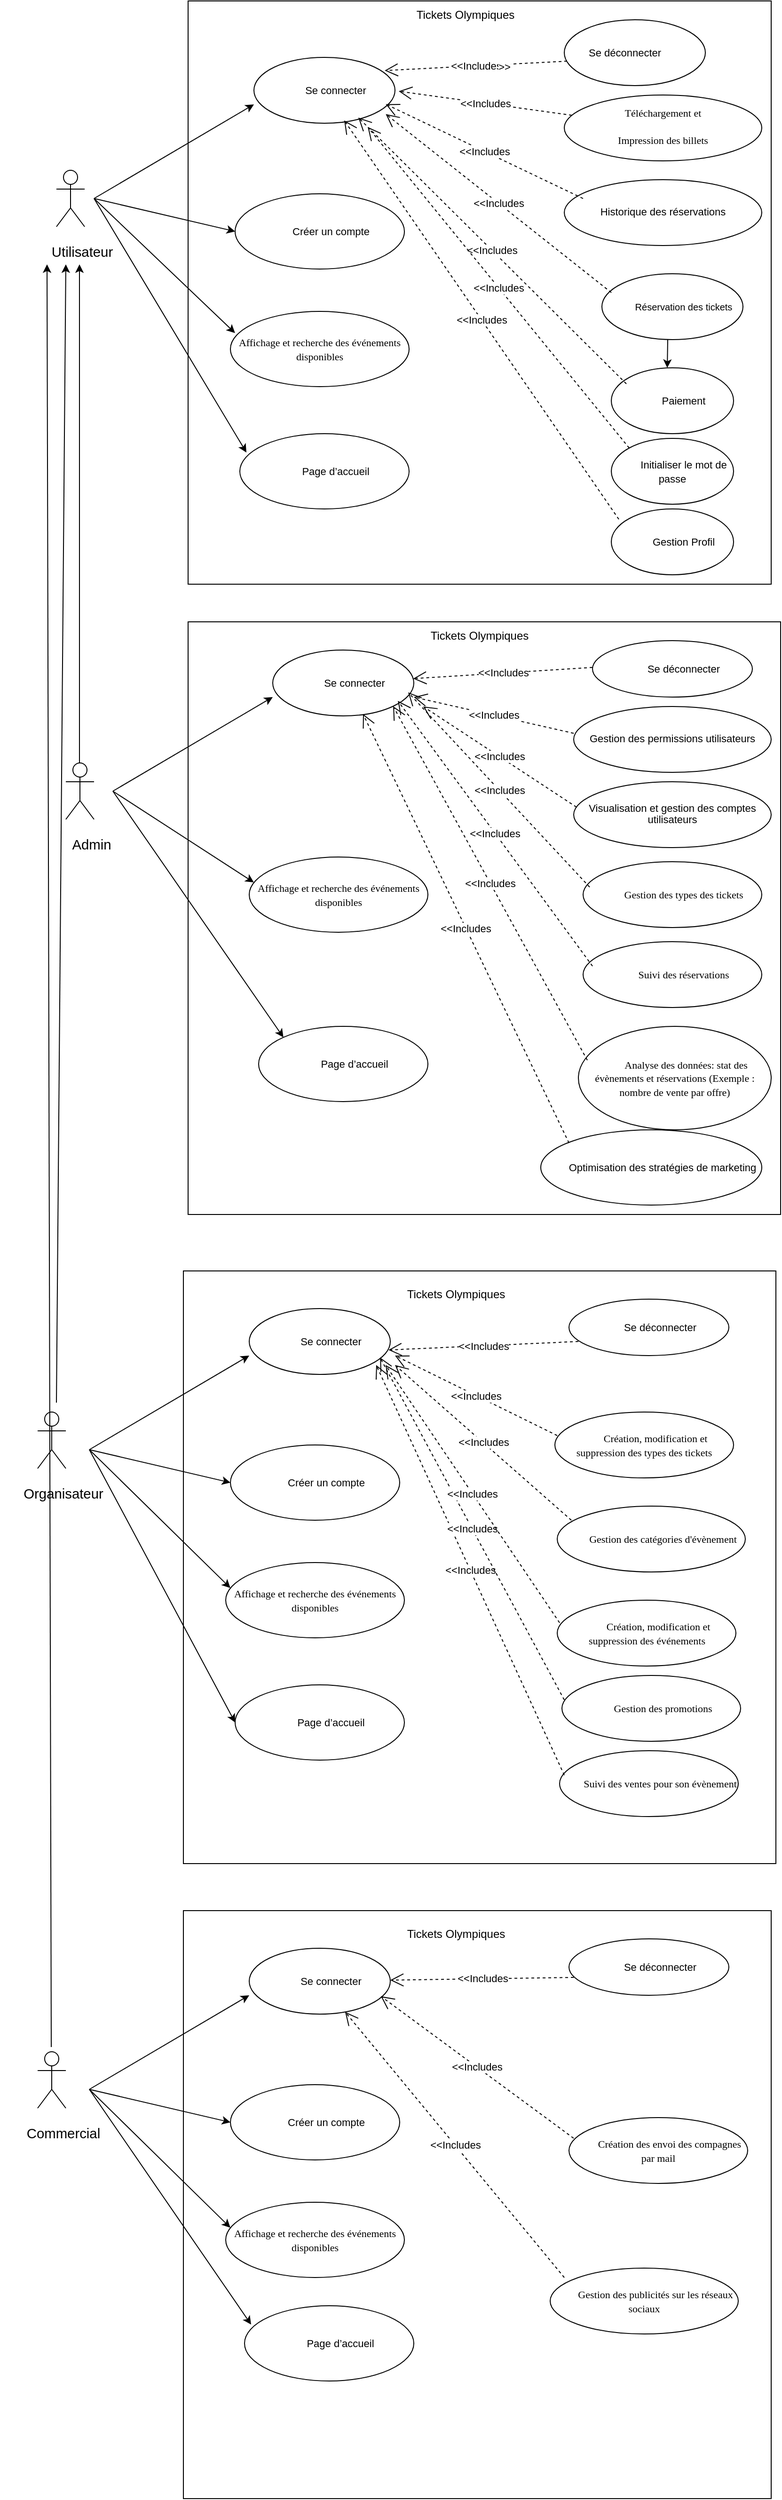 <mxfile version="24.7.17">
  <diagram name="Page-1" id="2YBvvXClWsGukQMizWep">
    <mxGraphModel dx="1426" dy="781" grid="1" gridSize="10" guides="1" tooltips="1" connect="1" arrows="1" fold="1" page="1" pageScale="1" pageWidth="850" pageHeight="1100" math="0" shadow="0">
      <root>
        <mxCell id="0" />
        <mxCell id="1" parent="0" />
        <mxCell id="68Vzs3jeyPeb8RPkbG5e-51" value="" style="whiteSpace=wrap;html=1;aspect=fixed;" parent="1" vertex="1">
          <mxGeometry x="215" y="2120" width="625" height="625" as="geometry" />
        </mxCell>
        <mxCell id="68Vzs3jeyPeb8RPkbG5e-36" value="" style="whiteSpace=wrap;html=1;aspect=fixed;" parent="1" vertex="1">
          <mxGeometry x="215" y="1440" width="630" height="630" as="geometry" />
        </mxCell>
        <mxCell id="lrXMMNrvf5HKtLK1S61r-70" value="" style="whiteSpace=wrap;html=1;aspect=fixed;" parent="1" vertex="1">
          <mxGeometry x="220" y="750" width="630" height="630" as="geometry" />
        </mxCell>
        <mxCell id="q4rwjHRaE9q65FAMRLbH-2" value="" style="ellipse;whiteSpace=wrap;html=1;align=center;aspect=fixed;fillColor=none;strokeColor=none;resizable=0;perimeter=centerPerimeter;rotatable=0;allowArrows=0;points=[];outlineConnect=1;" parent="1" vertex="1">
          <mxGeometry x="450" y="500" width="10" height="10" as="geometry" />
        </mxCell>
        <mxCell id="lrXMMNrvf5HKtLK1S61r-2" value="" style="whiteSpace=wrap;html=1;aspect=fixed;" parent="1" vertex="1">
          <mxGeometry x="220" y="90" width="620" height="620" as="geometry" />
        </mxCell>
        <mxCell id="lrXMMNrvf5HKtLK1S61r-3" value="Tickets Olympiques" style="text;html=1;align=center;verticalAlign=middle;whiteSpace=wrap;rounded=0;glass=0;" parent="1" vertex="1">
          <mxGeometry x="370" y="90" width="290" height="30" as="geometry" />
        </mxCell>
        <mxCell id="lrXMMNrvf5HKtLK1S61r-6" value="&lt;p style=&quot;text-indent:18.0pt&quot; class=&quot;MsoNormal&quot;&gt;&lt;span style=&quot;&quot;&gt;&lt;font style=&quot;font-size: 11px;&quot;&gt;Se connecter&lt;/font&gt;&lt;/span&gt;&lt;/p&gt;" style="ellipse;whiteSpace=wrap;html=1;" parent="1" vertex="1">
          <mxGeometry x="290" y="150" width="150" height="70" as="geometry" />
        </mxCell>
        <mxCell id="lrXMMNrvf5HKtLK1S61r-7" value="&lt;p style=&quot;text-indent:18.0pt&quot; class=&quot;MsoNormal&quot;&gt;&lt;span style=&quot;&quot;&gt;&lt;font style=&quot;font-size: 11px;&quot;&gt;Créer un compte&lt;/font&gt;&lt;/span&gt;&lt;/p&gt;" style="ellipse;whiteSpace=wrap;html=1;" parent="1" vertex="1">
          <mxGeometry x="270" y="295" width="180" height="80" as="geometry" />
        </mxCell>
        <mxCell id="lrXMMNrvf5HKtLK1S61r-10" value="&lt;p style=&quot;text-indent:18.0pt&quot; class=&quot;MsoNormal&quot;&gt;&lt;span style=&quot;font-size:11.0pt;&lt;br/&gt;font-family:&amp;quot;Calibri&amp;quot;,&amp;quot;sans-serif&amp;quot;&quot;&gt;Utilisateur&lt;/span&gt;&lt;/p&gt;" style="shape=umlActor;verticalLabelPosition=bottom;verticalAlign=top;html=1;outlineConnect=0;" parent="1" vertex="1">
          <mxGeometry x="80" y="270" width="30" height="60" as="geometry" />
        </mxCell>
        <mxCell id="lrXMMNrvf5HKtLK1S61r-12" value="&lt;p style=&quot;text-indent:18.0pt&quot; class=&quot;MsoNormal&quot;&gt;&lt;span style=&quot;&quot;&gt;&lt;font style=&quot;font-size: 11px;&quot;&gt;Se déconnecter&lt;/font&gt;&lt;/span&gt;&lt;/p&gt;" style="ellipse;whiteSpace=wrap;html=1;align=left;" parent="1" vertex="1">
          <mxGeometry x="620" y="110" width="150" height="70" as="geometry" />
        </mxCell>
        <mxCell id="lrXMMNrvf5HKtLK1S61r-16" value="" style="endArrow=classic;html=1;rounded=0;" parent="1" edge="1">
          <mxGeometry width="50" height="50" relative="1" as="geometry">
            <mxPoint x="120" y="300" as="sourcePoint" />
            <mxPoint x="290" y="200" as="targetPoint" />
          </mxGeometry>
        </mxCell>
        <mxCell id="lrXMMNrvf5HKtLK1S61r-17" value="" style="endArrow=classic;html=1;rounded=0;entryX=0;entryY=0.5;entryDx=0;entryDy=0;" parent="1" target="lrXMMNrvf5HKtLK1S61r-7" edge="1">
          <mxGeometry width="50" height="50" relative="1" as="geometry">
            <mxPoint x="120" y="300" as="sourcePoint" />
            <mxPoint x="370" y="440" as="targetPoint" />
          </mxGeometry>
        </mxCell>
        <mxCell id="lrXMMNrvf5HKtLK1S61r-20" value="&lt;p style=&quot;text-indent:18.0pt&quot; class=&quot;MsoNormal&quot;&gt;&lt;span style=&quot;&quot;&gt;&lt;font style=&quot;font-size: 10px;&quot;&gt;Réservation des tickets&lt;/font&gt;&lt;/span&gt;&lt;/p&gt;" style="ellipse;whiteSpace=wrap;html=1;align=center;" parent="1" vertex="1">
          <mxGeometry x="660" y="380" width="150" height="70" as="geometry" />
        </mxCell>
        <mxCell id="lrXMMNrvf5HKtLK1S61r-24" value="&lt;p style=&quot;text-indent:18.0pt&quot; class=&quot;MsoNormal&quot;&gt;&lt;span style=&quot;&quot;&gt;&lt;font style=&quot;font-size: 11px;&quot;&gt;Page d’accueil&lt;/font&gt;&lt;/span&gt;&lt;/p&gt;" style="ellipse;whiteSpace=wrap;html=1;" parent="1" vertex="1">
          <mxGeometry x="275" y="550" width="180" height="80" as="geometry" />
        </mxCell>
        <mxCell id="lrXMMNrvf5HKtLK1S61r-25" value="" style="endArrow=classic;html=1;rounded=0;entryX=0.026;entryY=0.288;entryDx=0;entryDy=0;entryPerimeter=0;" parent="1" target="lrXMMNrvf5HKtLK1S61r-34" edge="1">
          <mxGeometry width="50" height="50" relative="1" as="geometry">
            <mxPoint x="120" y="300" as="sourcePoint" />
            <mxPoint x="260" y="510" as="targetPoint" />
          </mxGeometry>
        </mxCell>
        <mxCell id="lrXMMNrvf5HKtLK1S61r-27" value="" style="endArrow=classic;html=1;rounded=0;entryX=0.039;entryY=0.25;entryDx=0;entryDy=0;entryPerimeter=0;" parent="1" target="lrXMMNrvf5HKtLK1S61r-24" edge="1">
          <mxGeometry width="50" height="50" relative="1" as="geometry">
            <mxPoint x="120" y="300" as="sourcePoint" />
            <mxPoint x="330" y="520" as="targetPoint" />
          </mxGeometry>
        </mxCell>
        <mxCell id="lrXMMNrvf5HKtLK1S61r-30" value="&lt;p style=&quot;text-indent:18.0pt&quot; class=&quot;MsoNormal&quot;&gt;&lt;span style=&quot;&quot;&gt;&lt;font style=&quot;font-size: 11px;&quot;&gt;Paiement&lt;/font&gt;&lt;/span&gt;&lt;/p&gt;" style="ellipse;whiteSpace=wrap;html=1;align=center;" parent="1" vertex="1">
          <mxGeometry x="670" y="480" width="130" height="70" as="geometry" />
        </mxCell>
        <mxCell id="lrXMMNrvf5HKtLK1S61r-34" value="&lt;span style=&quot;font-family: Calibri, &amp;quot;sans-serif&amp;quot;; text-align: left; text-indent: -24px;&quot;&gt;&lt;font style=&quot;font-size: 11px;&quot;&gt;Affichage et recherche des événements disponibles&lt;/font&gt;&lt;/span&gt;" style="ellipse;whiteSpace=wrap;html=1;" parent="1" vertex="1">
          <mxGeometry x="265" y="420" width="190" height="80" as="geometry" />
        </mxCell>
        <mxCell id="lrXMMNrvf5HKtLK1S61r-37" value="" style="endArrow=classic;html=1;rounded=0;" parent="1" edge="1">
          <mxGeometry width="50" height="50" relative="1" as="geometry">
            <mxPoint x="730" y="450" as="sourcePoint" />
            <mxPoint x="729.5" y="480" as="targetPoint" />
          </mxGeometry>
        </mxCell>
        <mxCell id="lrXMMNrvf5HKtLK1S61r-40" value="&lt;p style=&quot;margin-bottom: 10pt; line-height: 115%; font-size: 11px;&quot; class=&quot;MsoListParagraph&quot;&gt;&lt;span style=&quot;line-height: 115%; font-family: Calibri, &amp;quot;sans-serif&amp;quot;;&quot;&gt;&lt;font style=&quot;font-size: 11px;&quot;&gt;Téléchargement et&lt;/font&gt;&lt;/span&gt;&lt;/p&gt;&lt;p style=&quot;margin-bottom: 10pt; line-height: 115%; font-size: 11px;&quot; class=&quot;MsoListParagraph&quot;&gt;&lt;span style=&quot;line-height: 115%; font-family: Calibri, &amp;quot;sans-serif&amp;quot;;&quot;&gt;&lt;font style=&quot;font-size: 11px;&quot;&gt; Impression des billets&lt;/font&gt;&lt;/span&gt;&lt;span style=&quot;font-size: 11pt; line-height: 115%; font-family: Calibri, &amp;quot;sans-serif&amp;quot;;&quot;&gt; &lt;/span&gt;&lt;/p&gt;" style="ellipse;whiteSpace=wrap;html=1;align=center;" parent="1" vertex="1">
          <mxGeometry x="620" y="190" width="210" height="70" as="geometry" />
        </mxCell>
        <mxCell id="lrXMMNrvf5HKtLK1S61r-44" value="&lt;p style=&quot;text-indent:18.0pt&quot; class=&quot;MsoNormal&quot;&gt;&lt;span style=&quot;&quot;&gt;&lt;font style=&quot;font-size: 11px;&quot;&gt;Gestion Profil&lt;/font&gt;&lt;/span&gt;&lt;/p&gt;" style="ellipse;whiteSpace=wrap;html=1;align=center;" parent="1" vertex="1">
          <mxGeometry x="670" y="630" width="130" height="70" as="geometry" />
        </mxCell>
        <mxCell id="lrXMMNrvf5HKtLK1S61r-45" value="" style="ellipse;whiteSpace=wrap;html=1;align=center;aspect=fixed;fillColor=none;strokeColor=none;resizable=0;perimeter=centerPerimeter;rotatable=0;allowArrows=0;points=[];outlineConnect=1;" parent="1" vertex="1">
          <mxGeometry x="470" y="1130" width="10" height="10" as="geometry" />
        </mxCell>
        <mxCell id="lrXMMNrvf5HKtLK1S61r-46" value="Tickets Olympiques" style="text;html=1;align=center;verticalAlign=middle;whiteSpace=wrap;rounded=0;glass=0;" parent="1" vertex="1">
          <mxGeometry x="385" y="750" width="290" height="30" as="geometry" />
        </mxCell>
        <mxCell id="lrXMMNrvf5HKtLK1S61r-47" value="&lt;p style=&quot;text-indent:18.0pt&quot; class=&quot;MsoNormal&quot;&gt;&lt;span style=&quot;&quot;&gt;&lt;font style=&quot;font-size: 11px;&quot;&gt;Se connecter&lt;/font&gt;&lt;/span&gt;&lt;/p&gt;" style="ellipse;whiteSpace=wrap;html=1;" parent="1" vertex="1">
          <mxGeometry x="310" y="780" width="150" height="70" as="geometry" />
        </mxCell>
        <mxCell id="lrXMMNrvf5HKtLK1S61r-49" value="&lt;p style=&quot;text-indent:18.0pt&quot; class=&quot;MsoNormal&quot;&gt;&lt;span style=&quot;font-size:11.0pt;&lt;br/&gt;font-family:&amp;quot;Calibri&amp;quot;,&amp;quot;sans-serif&amp;quot;&quot;&gt;Admin&lt;/span&gt;&lt;/p&gt;" style="shape=umlActor;verticalLabelPosition=bottom;verticalAlign=top;html=1;outlineConnect=0;" parent="1" vertex="1">
          <mxGeometry x="90" y="900" width="30" height="60" as="geometry" />
        </mxCell>
        <mxCell id="lrXMMNrvf5HKtLK1S61r-50" value="&lt;p style=&quot;text-indent:18.0pt&quot; class=&quot;MsoNormal&quot;&gt;&lt;span style=&quot;&quot;&gt;&lt;font style=&quot;font-size: 11px;&quot;&gt;Se déconnecter&lt;/font&gt;&lt;/span&gt;&lt;/p&gt;" style="ellipse;whiteSpace=wrap;html=1;align=center;" parent="1" vertex="1">
          <mxGeometry x="650" y="770" width="170" height="60" as="geometry" />
        </mxCell>
        <mxCell id="lrXMMNrvf5HKtLK1S61r-51" value="" style="endArrow=classic;html=1;rounded=0;" parent="1" edge="1">
          <mxGeometry width="50" height="50" relative="1" as="geometry">
            <mxPoint x="140" y="930" as="sourcePoint" />
            <mxPoint x="310" y="830" as="targetPoint" />
          </mxGeometry>
        </mxCell>
        <mxCell id="lrXMMNrvf5HKtLK1S61r-56" value="&lt;p style=&quot;text-indent:18.0pt&quot; class=&quot;MsoNormal&quot;&gt;&lt;span style=&quot;&quot;&gt;&lt;font style=&quot;font-size: 11px;&quot;&gt;Page d’accueil&lt;/font&gt;&lt;/span&gt;&lt;/p&gt;" style="ellipse;whiteSpace=wrap;html=1;" parent="1" vertex="1">
          <mxGeometry x="295" y="1180" width="180" height="80" as="geometry" />
        </mxCell>
        <mxCell id="lrXMMNrvf5HKtLK1S61r-57" value="" style="endArrow=classic;html=1;rounded=0;entryX=0.026;entryY=0.338;entryDx=0;entryDy=0;entryPerimeter=0;" parent="1" target="lrXMMNrvf5HKtLK1S61r-60" edge="1">
          <mxGeometry width="50" height="50" relative="1" as="geometry">
            <mxPoint x="140" y="930" as="sourcePoint" />
            <mxPoint x="280" y="1140" as="targetPoint" />
          </mxGeometry>
        </mxCell>
        <mxCell id="lrXMMNrvf5HKtLK1S61r-58" value="" style="endArrow=classic;html=1;rounded=0;entryX=0;entryY=0;entryDx=0;entryDy=0;" parent="1" target="lrXMMNrvf5HKtLK1S61r-56" edge="1">
          <mxGeometry width="50" height="50" relative="1" as="geometry">
            <mxPoint x="140" y="930" as="sourcePoint" />
            <mxPoint x="350" y="1150" as="targetPoint" />
          </mxGeometry>
        </mxCell>
        <mxCell id="lrXMMNrvf5HKtLK1S61r-60" value="&lt;span style=&quot;font-family: Calibri, &amp;quot;sans-serif&amp;quot;; text-align: left; text-indent: -24px;&quot;&gt;&lt;font style=&quot;font-size: 11px;&quot;&gt;Affichage et recherche des événements disponibles&lt;/font&gt;&lt;/span&gt;" style="ellipse;whiteSpace=wrap;html=1;" parent="1" vertex="1">
          <mxGeometry x="285" y="1000" width="190" height="80" as="geometry" />
        </mxCell>
        <mxCell id="lrXMMNrvf5HKtLK1S61r-63" value="&lt;p style=&quot;margin-bottom: 10pt; line-height: 115%; font-size: 11px;&quot; class=&quot;MsoListParagraph&quot;&gt;&lt;font face=&quot;Calibri, sans-serif&quot;&gt;Gestion des permissions utilisateurs&lt;/font&gt;&lt;/p&gt;" style="ellipse;whiteSpace=wrap;html=1;align=center;" parent="1" vertex="1">
          <mxGeometry x="630" y="840" width="210" height="70" as="geometry" />
        </mxCell>
        <mxCell id="lrXMMNrvf5HKtLK1S61r-71" value="&lt;p style=&quot;text-indent:18.0pt&quot; class=&quot;MsoNormal&quot;&gt;&lt;span style=&quot;font-family: Calibri, &amp;quot;sans-serif&amp;quot;;&quot;&gt;&lt;font style=&quot;font-size: 11px;&quot;&gt;Analyse des données: stat des évènements et réservations (Exemple : nombre de vente par offre)&lt;/font&gt;&lt;/span&gt;&lt;br&gt;&lt;/p&gt;" style="ellipse;whiteSpace=wrap;html=1;align=center;" parent="1" vertex="1">
          <mxGeometry x="635" y="1180" width="205" height="110" as="geometry" />
        </mxCell>
        <mxCell id="lrXMMNrvf5HKtLK1S61r-73" value="&lt;p style=&quot;text-indent:18.0pt&quot; class=&quot;MsoNormal&quot;&gt;&lt;font face=&quot;Calibri, sans-serif&quot;&gt;&lt;span style=&quot;font-size: 11px;&quot;&gt;Optimisation des stratégies de marketing&lt;/span&gt;&lt;/font&gt;&lt;/p&gt;" style="ellipse;whiteSpace=wrap;html=1;align=center;" parent="1" vertex="1">
          <mxGeometry x="595" y="1290" width="235" height="80" as="geometry" />
        </mxCell>
        <mxCell id="68Vzs3jeyPeb8RPkbG5e-2" value="&lt;p style=&quot;margin-bottom: 10pt; line-height: 115%; font-size: 11px;&quot; class=&quot;MsoListParagraph&quot;&gt;&lt;font face=&quot;Calibri, sans-serif&quot;&gt;Historique des réservations&lt;/font&gt;&lt;/p&gt;" style="ellipse;whiteSpace=wrap;html=1;align=center;" parent="1" vertex="1">
          <mxGeometry x="620" y="280" width="210" height="70" as="geometry" />
        </mxCell>
        <mxCell id="68Vzs3jeyPeb8RPkbG5e-5" value="&lt;p style=&quot;text-indent:18.0pt&quot; class=&quot;MsoNormal&quot;&gt;&lt;span style=&quot;&quot;&gt;&lt;font style=&quot;font-size: 11px;&quot;&gt;Initialiser le mot de passe&lt;/font&gt;&lt;/span&gt;&lt;/p&gt;" style="ellipse;whiteSpace=wrap;html=1;align=center;" parent="1" vertex="1">
          <mxGeometry x="670" y="555" width="130" height="70" as="geometry" />
        </mxCell>
        <mxCell id="68Vzs3jeyPeb8RPkbG5e-12" value="" style="ellipse;whiteSpace=wrap;html=1;align=center;aspect=fixed;fillColor=none;strokeColor=none;resizable=0;perimeter=centerPerimeter;rotatable=0;allowArrows=0;points=[];outlineConnect=1;" parent="1" vertex="1">
          <mxGeometry x="445" y="1830" width="10" height="10" as="geometry" />
        </mxCell>
        <mxCell id="68Vzs3jeyPeb8RPkbG5e-13" value="Tickets Olympiques" style="text;html=1;align=center;verticalAlign=middle;whiteSpace=wrap;rounded=0;glass=0;" parent="1" vertex="1">
          <mxGeometry x="360" y="1450" width="290" height="30" as="geometry" />
        </mxCell>
        <mxCell id="68Vzs3jeyPeb8RPkbG5e-14" value="&lt;p style=&quot;text-indent:18.0pt&quot; class=&quot;MsoNormal&quot;&gt;&lt;span style=&quot;&quot;&gt;&lt;font style=&quot;font-size: 11px;&quot;&gt;Se connecter&lt;/font&gt;&lt;/span&gt;&lt;/p&gt;" style="ellipse;whiteSpace=wrap;html=1;" parent="1" vertex="1">
          <mxGeometry x="285" y="1480" width="150" height="70" as="geometry" />
        </mxCell>
        <mxCell id="68Vzs3jeyPeb8RPkbG5e-15" value="&lt;p style=&quot;text-indent:18.0pt&quot; class=&quot;MsoNormal&quot;&gt;&lt;span style=&quot;&quot;&gt;&lt;font style=&quot;font-size: 11px;&quot;&gt;Créer un compte&lt;/font&gt;&lt;/span&gt;&lt;/p&gt;" style="ellipse;whiteSpace=wrap;html=1;" parent="1" vertex="1">
          <mxGeometry x="265" y="1625" width="180" height="80" as="geometry" />
        </mxCell>
        <mxCell id="68Vzs3jeyPeb8RPkbG5e-16" value="&lt;p style=&quot;text-indent:18.0pt&quot; class=&quot;MsoNormal&quot;&gt;&lt;span style=&quot;&quot;&gt;&lt;font style=&quot;font-size: 11px;&quot;&gt;Se déconnecter&lt;/font&gt;&lt;/span&gt;&lt;/p&gt;" style="ellipse;whiteSpace=wrap;html=1;align=center;" parent="1" vertex="1">
          <mxGeometry x="625" y="1470" width="170" height="60" as="geometry" />
        </mxCell>
        <mxCell id="68Vzs3jeyPeb8RPkbG5e-17" value="" style="endArrow=classic;html=1;rounded=0;" parent="1" edge="1">
          <mxGeometry width="50" height="50" relative="1" as="geometry">
            <mxPoint x="115" y="1630" as="sourcePoint" />
            <mxPoint x="285" y="1530" as="targetPoint" />
          </mxGeometry>
        </mxCell>
        <mxCell id="68Vzs3jeyPeb8RPkbG5e-18" value="" style="endArrow=classic;html=1;rounded=0;entryX=0;entryY=0.5;entryDx=0;entryDy=0;" parent="1" target="68Vzs3jeyPeb8RPkbG5e-15" edge="1">
          <mxGeometry width="50" height="50" relative="1" as="geometry">
            <mxPoint x="115" y="1630" as="sourcePoint" />
            <mxPoint x="365" y="1770" as="targetPoint" />
          </mxGeometry>
        </mxCell>
        <mxCell id="68Vzs3jeyPeb8RPkbG5e-20" value="&lt;p style=&quot;text-indent:18.0pt&quot; class=&quot;MsoNormal&quot;&gt;&lt;span style=&quot;font-family: Calibri, &amp;quot;sans-serif&amp;quot;;&quot;&gt;&lt;font style=&quot;font-size: 11px;&quot;&gt;Création, modification et suppression des événements&lt;/font&gt;&lt;/span&gt;&lt;br&gt;&lt;/p&gt;" style="ellipse;whiteSpace=wrap;html=1;align=center;" parent="1" vertex="1">
          <mxGeometry x="612.5" y="1790" width="190" height="70" as="geometry" />
        </mxCell>
        <mxCell id="68Vzs3jeyPeb8RPkbG5e-22" value="&lt;p style=&quot;text-indent:18.0pt&quot; class=&quot;MsoNormal&quot;&gt;&lt;span style=&quot;&quot;&gt;&lt;font style=&quot;font-size: 11px;&quot;&gt;Page d’accueil&lt;/font&gt;&lt;/span&gt;&lt;/p&gt;" style="ellipse;whiteSpace=wrap;html=1;" parent="1" vertex="1">
          <mxGeometry x="270" y="1880" width="180" height="80" as="geometry" />
        </mxCell>
        <mxCell id="68Vzs3jeyPeb8RPkbG5e-23" value="" style="endArrow=classic;html=1;rounded=0;entryX=0.026;entryY=0.338;entryDx=0;entryDy=0;entryPerimeter=0;" parent="1" target="68Vzs3jeyPeb8RPkbG5e-25" edge="1">
          <mxGeometry width="50" height="50" relative="1" as="geometry">
            <mxPoint x="115" y="1630" as="sourcePoint" />
            <mxPoint x="255" y="1840" as="targetPoint" />
          </mxGeometry>
        </mxCell>
        <mxCell id="68Vzs3jeyPeb8RPkbG5e-24" value="" style="endArrow=classic;html=1;rounded=0;entryX=0;entryY=0.5;entryDx=0;entryDy=0;" parent="1" target="68Vzs3jeyPeb8RPkbG5e-22" edge="1">
          <mxGeometry width="50" height="50" relative="1" as="geometry">
            <mxPoint x="115" y="1630" as="sourcePoint" />
            <mxPoint x="325" y="1850" as="targetPoint" />
          </mxGeometry>
        </mxCell>
        <mxCell id="68Vzs3jeyPeb8RPkbG5e-25" value="&lt;span style=&quot;font-family: Calibri, &amp;quot;sans-serif&amp;quot;; text-align: left; text-indent: -24px;&quot;&gt;&lt;font style=&quot;font-size: 11px;&quot;&gt;Affichage et recherche des événements disponibles&lt;/font&gt;&lt;/span&gt;" style="ellipse;whiteSpace=wrap;html=1;" parent="1" vertex="1">
          <mxGeometry x="260" y="1750" width="190" height="80" as="geometry" />
        </mxCell>
        <mxCell id="68Vzs3jeyPeb8RPkbG5e-32" value="&lt;p style=&quot;text-indent:18.0pt&quot; class=&quot;MsoNormal&quot;&gt;&lt;span style=&quot;font-family: Calibri, &amp;quot;sans-serif&amp;quot;;&quot;&gt;&lt;font style=&quot;font-size: 11px;&quot;&gt;Gestion des types des tickets&lt;/font&gt;&lt;/span&gt;&lt;br&gt;&lt;/p&gt;" style="ellipse;whiteSpace=wrap;html=1;align=center;" parent="1" vertex="1">
          <mxGeometry x="640" y="1005" width="190" height="70" as="geometry" />
        </mxCell>
        <mxCell id="68Vzs3jeyPeb8RPkbG5e-34" value="&lt;p style=&quot;text-indent:18.0pt&quot; class=&quot;MsoNormal&quot;&gt;&lt;span style=&quot;font-family: Calibri, &amp;quot;sans-serif&amp;quot;;&quot;&gt;&lt;font style=&quot;font-size: 11px;&quot;&gt;Création des envoi des compagnes par mail&lt;/font&gt;&lt;/span&gt;&lt;br&gt;&lt;/p&gt;" style="ellipse;whiteSpace=wrap;html=1;align=center;" parent="1" vertex="1">
          <mxGeometry x="625" y="2340" width="190" height="70" as="geometry" />
        </mxCell>
        <mxCell id="68Vzs3jeyPeb8RPkbG5e-37" value="&lt;p style=&quot;text-indent:18.0pt&quot; class=&quot;MsoNormal&quot;&gt;&lt;span style=&quot;font-size:11.0pt;&lt;br/&gt;font-family:&amp;quot;Calibri&amp;quot;,&amp;quot;sans-serif&amp;quot;&quot;&gt;Organisateur&lt;/span&gt;&lt;/p&gt;" style="shape=umlActor;verticalLabelPosition=bottom;verticalAlign=top;html=1;outlineConnect=0;" parent="1" vertex="1">
          <mxGeometry x="60" y="1590" width="30" height="60" as="geometry" />
        </mxCell>
        <mxCell id="68Vzs3jeyPeb8RPkbG5e-40" value="&lt;p style=&quot;margin-bottom: 10pt; line-height: 115%; font-size: 11px;&quot; class=&quot;MsoListParagraph&quot;&gt;&lt;font face=&quot;Calibri, sans-serif&quot;&gt;Visualisation et gestion des comptes utilisateurs&lt;/font&gt;&lt;/p&gt;" style="ellipse;whiteSpace=wrap;html=1;align=center;" parent="1" vertex="1">
          <mxGeometry x="630" y="920" width="210" height="70" as="geometry" />
        </mxCell>
        <mxCell id="68Vzs3jeyPeb8RPkbG5e-42" value="&lt;p style=&quot;text-indent:18.0pt&quot; class=&quot;MsoNormal&quot;&gt;&lt;span style=&quot;font-family: Calibri, &amp;quot;sans-serif&amp;quot;;&quot;&gt;&lt;font style=&quot;font-size: 11px;&quot;&gt;Suivi des réservations&lt;/font&gt;&lt;/span&gt;&lt;br&gt;&lt;/p&gt;" style="ellipse;whiteSpace=wrap;html=1;align=center;" parent="1" vertex="1">
          <mxGeometry x="640" y="1090" width="190" height="70" as="geometry" />
        </mxCell>
        <mxCell id="68Vzs3jeyPeb8RPkbG5e-44" value="&lt;p style=&quot;text-indent:18.0pt&quot; class=&quot;MsoNormal&quot;&gt;&lt;span style=&quot;font-family: Calibri, &amp;quot;sans-serif&amp;quot;;&quot;&gt;&lt;font style=&quot;font-size: 11px;&quot;&gt;Création, modification et suppression des types des tickets&lt;/font&gt;&lt;/span&gt;&lt;br&gt;&lt;/p&gt;" style="ellipse;whiteSpace=wrap;html=1;align=center;" parent="1" vertex="1">
          <mxGeometry x="610" y="1590" width="190" height="70" as="geometry" />
        </mxCell>
        <mxCell id="68Vzs3jeyPeb8RPkbG5e-45" value="&lt;p style=&quot;text-indent:18.0pt&quot; class=&quot;MsoNormal&quot;&gt;&lt;span style=&quot;font-family: Calibri, &amp;quot;sans-serif&amp;quot;;&quot;&gt;&lt;font style=&quot;font-size: 11px;&quot;&gt;Gestion des catégories d&#39;évènement&lt;/font&gt;&lt;/span&gt;&lt;br&gt;&lt;/p&gt;" style="ellipse;whiteSpace=wrap;html=1;align=center;" parent="1" vertex="1">
          <mxGeometry x="612.5" y="1690" width="200" height="70" as="geometry" />
        </mxCell>
        <mxCell id="68Vzs3jeyPeb8RPkbG5e-47" value="&lt;p style=&quot;text-indent:18.0pt&quot; class=&quot;MsoNormal&quot;&gt;&lt;span style=&quot;font-family: Calibri, &amp;quot;sans-serif&amp;quot;;&quot;&gt;&lt;font style=&quot;font-size: 11px;&quot;&gt;Gestion des promotions&lt;/font&gt;&lt;/span&gt;&lt;br&gt;&lt;/p&gt;" style="ellipse;whiteSpace=wrap;html=1;align=center;" parent="1" vertex="1">
          <mxGeometry x="617.5" y="1870" width="190" height="70" as="geometry" />
        </mxCell>
        <mxCell id="68Vzs3jeyPeb8RPkbG5e-49" value="&lt;p style=&quot;text-indent:18.0pt&quot; class=&quot;MsoNormal&quot;&gt;&lt;span style=&quot;font-family: Calibri, &amp;quot;sans-serif&amp;quot;;&quot;&gt;&lt;font style=&quot;font-size: 11px;&quot;&gt;Suivi des ventes pour son évènement&lt;/font&gt;&lt;/span&gt;&lt;br&gt;&lt;/p&gt;" style="ellipse;whiteSpace=wrap;html=1;align=center;" parent="1" vertex="1">
          <mxGeometry x="615" y="1950" width="190" height="70" as="geometry" />
        </mxCell>
        <mxCell id="68Vzs3jeyPeb8RPkbG5e-52" value="" style="ellipse;whiteSpace=wrap;html=1;align=center;aspect=fixed;fillColor=none;strokeColor=none;resizable=0;perimeter=centerPerimeter;rotatable=0;allowArrows=0;points=[];outlineConnect=1;" parent="1" vertex="1">
          <mxGeometry x="445" y="2510" width="10" height="10" as="geometry" />
        </mxCell>
        <mxCell id="68Vzs3jeyPeb8RPkbG5e-53" value="Tickets Olympiques" style="text;html=1;align=center;verticalAlign=middle;whiteSpace=wrap;rounded=0;glass=0;" parent="1" vertex="1">
          <mxGeometry x="360" y="2130" width="290" height="30" as="geometry" />
        </mxCell>
        <mxCell id="68Vzs3jeyPeb8RPkbG5e-54" value="&lt;p style=&quot;text-indent:18.0pt&quot; class=&quot;MsoNormal&quot;&gt;&lt;span style=&quot;&quot;&gt;&lt;font style=&quot;font-size: 11px;&quot;&gt;Se connecter&lt;/font&gt;&lt;/span&gt;&lt;/p&gt;" style="ellipse;whiteSpace=wrap;html=1;" parent="1" vertex="1">
          <mxGeometry x="285" y="2160" width="150" height="70" as="geometry" />
        </mxCell>
        <mxCell id="68Vzs3jeyPeb8RPkbG5e-55" value="&lt;p style=&quot;text-indent:18.0pt&quot; class=&quot;MsoNormal&quot;&gt;&lt;span style=&quot;&quot;&gt;&lt;font style=&quot;font-size: 11px;&quot;&gt;Créer un compte&lt;/font&gt;&lt;/span&gt;&lt;/p&gt;" style="ellipse;whiteSpace=wrap;html=1;" parent="1" vertex="1">
          <mxGeometry x="265" y="2305" width="180" height="80" as="geometry" />
        </mxCell>
        <mxCell id="68Vzs3jeyPeb8RPkbG5e-56" value="&lt;p style=&quot;text-indent:18.0pt&quot; class=&quot;MsoNormal&quot;&gt;&lt;span style=&quot;&quot;&gt;&lt;font style=&quot;font-size: 11px;&quot;&gt;Se déconnecter&lt;/font&gt;&lt;/span&gt;&lt;/p&gt;" style="ellipse;whiteSpace=wrap;html=1;align=center;" parent="1" vertex="1">
          <mxGeometry x="625" y="2150" width="170" height="60" as="geometry" />
        </mxCell>
        <mxCell id="68Vzs3jeyPeb8RPkbG5e-57" value="" style="endArrow=classic;html=1;rounded=0;" parent="1" edge="1">
          <mxGeometry width="50" height="50" relative="1" as="geometry">
            <mxPoint x="115" y="2310" as="sourcePoint" />
            <mxPoint x="285" y="2210" as="targetPoint" />
          </mxGeometry>
        </mxCell>
        <mxCell id="68Vzs3jeyPeb8RPkbG5e-58" value="" style="endArrow=classic;html=1;rounded=0;entryX=0;entryY=0.5;entryDx=0;entryDy=0;" parent="1" target="68Vzs3jeyPeb8RPkbG5e-55" edge="1">
          <mxGeometry width="50" height="50" relative="1" as="geometry">
            <mxPoint x="115" y="2310" as="sourcePoint" />
            <mxPoint x="365" y="2450" as="targetPoint" />
          </mxGeometry>
        </mxCell>
        <mxCell id="68Vzs3jeyPeb8RPkbG5e-62" value="&lt;p style=&quot;text-indent:18.0pt&quot; class=&quot;MsoNormal&quot;&gt;&lt;span style=&quot;&quot;&gt;&lt;font style=&quot;font-size: 11px;&quot;&gt;Page d’accueil&lt;/font&gt;&lt;/span&gt;&lt;/p&gt;" style="ellipse;whiteSpace=wrap;html=1;" parent="1" vertex="1">
          <mxGeometry x="280" y="2540" width="180" height="80" as="geometry" />
        </mxCell>
        <mxCell id="68Vzs3jeyPeb8RPkbG5e-63" value="" style="endArrow=classic;html=1;rounded=0;entryX=0.026;entryY=0.338;entryDx=0;entryDy=0;entryPerimeter=0;" parent="1" target="68Vzs3jeyPeb8RPkbG5e-65" edge="1">
          <mxGeometry width="50" height="50" relative="1" as="geometry">
            <mxPoint x="115" y="2310" as="sourcePoint" />
            <mxPoint x="255" y="2520" as="targetPoint" />
          </mxGeometry>
        </mxCell>
        <mxCell id="68Vzs3jeyPeb8RPkbG5e-64" value="" style="endArrow=classic;html=1;rounded=0;entryX=0.039;entryY=0.25;entryDx=0;entryDy=0;entryPerimeter=0;" parent="1" target="68Vzs3jeyPeb8RPkbG5e-62" edge="1">
          <mxGeometry width="50" height="50" relative="1" as="geometry">
            <mxPoint x="115" y="2310" as="sourcePoint" />
            <mxPoint x="325" y="2530" as="targetPoint" />
          </mxGeometry>
        </mxCell>
        <mxCell id="68Vzs3jeyPeb8RPkbG5e-65" value="&lt;span style=&quot;font-family: Calibri, &amp;quot;sans-serif&amp;quot;; text-align: left; text-indent: -24px;&quot;&gt;&lt;font style=&quot;font-size: 11px;&quot;&gt;Affichage et recherche des événements disponibles&lt;/font&gt;&lt;/span&gt;" style="ellipse;whiteSpace=wrap;html=1;" parent="1" vertex="1">
          <mxGeometry x="260" y="2430" width="190" height="80" as="geometry" />
        </mxCell>
        <mxCell id="68Vzs3jeyPeb8RPkbG5e-68" value="&lt;p style=&quot;text-indent:18.0pt&quot; class=&quot;MsoNormal&quot;&gt;&lt;span style=&quot;font-size:11.0pt;&lt;br/&gt;font-family:&amp;quot;Calibri&amp;quot;,&amp;quot;sans-serif&amp;quot;&quot;&gt;Commercial&lt;/span&gt;&lt;/p&gt;" style="shape=umlActor;verticalLabelPosition=bottom;verticalAlign=top;html=1;outlineConnect=0;" parent="1" vertex="1">
          <mxGeometry x="60" y="2270" width="30" height="60" as="geometry" />
        </mxCell>
        <mxCell id="68Vzs3jeyPeb8RPkbG5e-70" value="&lt;p style=&quot;text-indent:18.0pt&quot; class=&quot;MsoNormal&quot;&gt;&lt;span style=&quot;font-family: Calibri, &amp;quot;sans-serif&amp;quot;;&quot;&gt;&lt;font style=&quot;font-size: 11px;&quot;&gt;Gestion des publicités sur les réseaux sociaux&lt;/font&gt;&lt;/span&gt;&lt;br&gt;&lt;/p&gt;" style="ellipse;whiteSpace=wrap;html=1;align=center;" parent="1" vertex="1">
          <mxGeometry x="605" y="2500" width="200" height="70" as="geometry" />
        </mxCell>
        <mxCell id="QKRNH2-sJv9m3tNsCIq3-1" value="" style="endArrow=classic;html=1;rounded=0;" edge="1" parent="1">
          <mxGeometry width="50" height="50" relative="1" as="geometry">
            <mxPoint x="104.5" y="900" as="sourcePoint" />
            <mxPoint x="104.5" y="370" as="targetPoint" />
          </mxGeometry>
        </mxCell>
        <mxCell id="QKRNH2-sJv9m3tNsCIq3-2" value="" style="endArrow=classic;html=1;rounded=0;" edge="1" parent="1">
          <mxGeometry width="50" height="50" relative="1" as="geometry">
            <mxPoint x="80" y="1580" as="sourcePoint" />
            <mxPoint x="90" y="370" as="targetPoint" />
          </mxGeometry>
        </mxCell>
        <mxCell id="QKRNH2-sJv9m3tNsCIq3-4" value="&amp;lt;&amp;lt;Includes" style="endArrow=open;endSize=12;dashed=1;html=1;rounded=0;exitX=0.02;exitY=0.629;exitDx=0;exitDy=0;exitPerimeter=0;entryX=0.927;entryY=0.2;entryDx=0;entryDy=0;entryPerimeter=0;" edge="1" parent="1" source="lrXMMNrvf5HKtLK1S61r-12" target="lrXMMNrvf5HKtLK1S61r-6">
          <mxGeometry width="160" relative="1" as="geometry">
            <mxPoint x="340" y="380" as="sourcePoint" />
            <mxPoint x="500" y="380" as="targetPoint" />
            <mxPoint as="offset" />
          </mxGeometry>
        </mxCell>
        <mxCell id="QKRNH2-sJv9m3tNsCIq3-6" value="&amp;gt;&amp;gt;" style="edgeLabel;html=1;align=center;verticalAlign=middle;resizable=0;points=[];" vertex="1" connectable="0" parent="QKRNH2-sJv9m3tNsCIq3-4">
          <mxGeometry x="-0.309" y="2" relative="1" as="geometry">
            <mxPoint as="offset" />
          </mxGeometry>
        </mxCell>
        <mxCell id="QKRNH2-sJv9m3tNsCIq3-7" value="&amp;lt;&amp;lt;Includes" style="endArrow=open;endSize=12;dashed=1;html=1;rounded=0;entryX=0.96;entryY=0.371;entryDx=0;entryDy=0;entryPerimeter=0;" edge="1" parent="1" source="lrXMMNrvf5HKtLK1S61r-40">
          <mxGeometry width="160" relative="1" as="geometry">
            <mxPoint x="633" y="164" as="sourcePoint" />
            <mxPoint x="444" y="186" as="targetPoint" />
            <mxPoint as="offset" />
          </mxGeometry>
        </mxCell>
        <mxCell id="QKRNH2-sJv9m3tNsCIq3-9" value="&amp;lt;&amp;lt;Includes" style="endArrow=open;endSize=12;dashed=1;html=1;rounded=0;entryX=0.339;entryY=0.177;entryDx=0;entryDy=0;entryPerimeter=0;exitX=0.095;exitY=0.286;exitDx=0;exitDy=0;exitPerimeter=0;" edge="1" parent="1" source="68Vzs3jeyPeb8RPkbG5e-2" target="lrXMMNrvf5HKtLK1S61r-2">
          <mxGeometry width="160" relative="1" as="geometry">
            <mxPoint x="638" y="222" as="sourcePoint" />
            <mxPoint x="454" y="196" as="targetPoint" />
            <mxPoint as="offset" />
          </mxGeometry>
        </mxCell>
        <mxCell id="QKRNH2-sJv9m3tNsCIq3-10" value="&amp;lt;&amp;lt;Includes" style="endArrow=open;endSize=12;dashed=1;html=1;rounded=0;entryX=0.339;entryY=0.194;entryDx=0;entryDy=0;entryPerimeter=0;exitX=0.067;exitY=0.286;exitDx=0;exitDy=0;exitPerimeter=0;" edge="1" parent="1" source="lrXMMNrvf5HKtLK1S61r-20" target="lrXMMNrvf5HKtLK1S61r-2">
          <mxGeometry width="160" relative="1" as="geometry">
            <mxPoint x="650" y="310" as="sourcePoint" />
            <mxPoint x="464" y="206" as="targetPoint" />
            <mxPoint as="offset" />
          </mxGeometry>
        </mxCell>
        <mxCell id="QKRNH2-sJv9m3tNsCIq3-11" value="&amp;lt;&amp;lt;Includes" style="endArrow=open;endSize=12;dashed=1;html=1;rounded=0;entryX=0.74;entryY=0.914;entryDx=0;entryDy=0;entryPerimeter=0;exitX=0.067;exitY=0.286;exitDx=0;exitDy=0;exitPerimeter=0;" edge="1" parent="1" target="lrXMMNrvf5HKtLK1S61r-6">
          <mxGeometry width="160" relative="1" as="geometry">
            <mxPoint x="686" y="497" as="sourcePoint" />
            <mxPoint x="480" y="303" as="targetPoint" />
            <mxPoint as="offset" />
          </mxGeometry>
        </mxCell>
        <mxCell id="QKRNH2-sJv9m3tNsCIq3-13" value="&amp;lt;&amp;lt;Includes" style="endArrow=open;endSize=12;dashed=1;html=1;rounded=0;entryX=0.74;entryY=0.914;entryDx=0;entryDy=0;entryPerimeter=0;exitX=0;exitY=0;exitDx=0;exitDy=0;" edge="1" parent="1" source="68Vzs3jeyPeb8RPkbG5e-5">
          <mxGeometry width="160" relative="1" as="geometry">
            <mxPoint x="696" y="507" as="sourcePoint" />
            <mxPoint x="411" y="224" as="targetPoint" />
            <mxPoint as="offset" />
          </mxGeometry>
        </mxCell>
        <mxCell id="QKRNH2-sJv9m3tNsCIq3-14" value="&amp;lt;&amp;lt;Includes" style="endArrow=open;endSize=12;dashed=1;html=1;rounded=0;entryX=0.64;entryY=0.957;entryDx=0;entryDy=0;entryPerimeter=0;exitX=0;exitY=0;exitDx=0;exitDy=0;" edge="1" parent="1" target="lrXMMNrvf5HKtLK1S61r-6">
          <mxGeometry width="160" relative="1" as="geometry">
            <mxPoint x="678" y="641" as="sourcePoint" />
            <mxPoint x="400" y="300" as="targetPoint" />
            <mxPoint as="offset" />
          </mxGeometry>
        </mxCell>
        <mxCell id="QKRNH2-sJv9m3tNsCIq3-15" value="&amp;lt;&amp;lt;Includes" style="endArrow=open;endSize=12;dashed=1;html=1;rounded=0;entryX=0.64;entryY=0.971;entryDx=0;entryDy=0;entryPerimeter=0;exitX=0;exitY=0;exitDx=0;exitDy=0;" edge="1" parent="1" target="lrXMMNrvf5HKtLK1S61r-47">
          <mxGeometry width="160" relative="1" as="geometry">
            <mxPoint x="625" y="1304" as="sourcePoint" />
            <mxPoint x="333" y="880" as="targetPoint" />
            <mxPoint as="offset" />
          </mxGeometry>
        </mxCell>
        <mxCell id="QKRNH2-sJv9m3tNsCIq3-16" value="&amp;lt;&amp;lt;Includes" style="endArrow=open;endSize=12;dashed=1;html=1;rounded=0;entryX=1;entryY=1;entryDx=0;entryDy=0;exitX=0;exitY=0;exitDx=0;exitDy=0;" edge="1" parent="1" target="lrXMMNrvf5HKtLK1S61r-47">
          <mxGeometry width="160" relative="1" as="geometry">
            <mxPoint x="644.5" y="1216" as="sourcePoint" />
            <mxPoint x="425.5" y="760" as="targetPoint" />
            <mxPoint as="offset" />
          </mxGeometry>
        </mxCell>
        <mxCell id="QKRNH2-sJv9m3tNsCIq3-17" value="&amp;lt;&amp;lt;Includes" style="endArrow=open;endSize=12;dashed=1;html=1;rounded=0;entryX=0.887;entryY=0.771;entryDx=0;entryDy=0;exitX=0;exitY=0;exitDx=0;exitDy=0;entryPerimeter=0;" edge="1" parent="1" target="lrXMMNrvf5HKtLK1S61r-47">
          <mxGeometry width="160" relative="1" as="geometry">
            <mxPoint x="650" y="1116" as="sourcePoint" />
            <mxPoint x="443.5" y="740" as="targetPoint" />
            <mxPoint as="offset" />
          </mxGeometry>
        </mxCell>
        <mxCell id="QKRNH2-sJv9m3tNsCIq3-18" value="&amp;lt;&amp;lt;Includes" style="endArrow=open;endSize=12;dashed=1;html=1;rounded=0;entryX=0.96;entryY=0.643;entryDx=0;entryDy=0;exitX=0;exitY=0;exitDx=0;exitDy=0;entryPerimeter=0;" edge="1" parent="1" target="lrXMMNrvf5HKtLK1S61r-47">
          <mxGeometry width="160" relative="1" as="geometry">
            <mxPoint x="647" y="1032" as="sourcePoint" />
            <mxPoint x="440" y="750" as="targetPoint" />
            <mxPoint as="offset" />
          </mxGeometry>
        </mxCell>
        <mxCell id="QKRNH2-sJv9m3tNsCIq3-19" value="&amp;lt;&amp;lt;Includes" style="endArrow=open;endSize=12;dashed=1;html=1;rounded=0;exitX=0;exitY=0;exitDx=0;exitDy=0;" edge="1" parent="1">
          <mxGeometry width="160" relative="1" as="geometry">
            <mxPoint x="633" y="947" as="sourcePoint" />
            <mxPoint x="470" y="840" as="targetPoint" />
            <mxPoint as="offset" />
          </mxGeometry>
        </mxCell>
        <mxCell id="QKRNH2-sJv9m3tNsCIq3-20" value="&amp;lt;&amp;lt;Includes" style="endArrow=open;endSize=12;dashed=1;html=1;rounded=0;exitX=0;exitY=0;exitDx=0;exitDy=0;" edge="1" parent="1">
          <mxGeometry width="160" relative="1" as="geometry">
            <mxPoint x="630" y="868.5" as="sourcePoint" />
            <mxPoint x="460" y="830" as="targetPoint" />
            <mxPoint as="offset" />
          </mxGeometry>
        </mxCell>
        <mxCell id="QKRNH2-sJv9m3tNsCIq3-21" value="&amp;lt;&amp;lt;Includes" style="endArrow=open;endSize=12;dashed=1;html=1;rounded=0;exitX=0;exitY=0;exitDx=0;exitDy=0;" edge="1" parent="1" target="lrXMMNrvf5HKtLK1S61r-47">
          <mxGeometry width="160" relative="1" as="geometry">
            <mxPoint x="650" y="798.5" as="sourcePoint" />
            <mxPoint x="480" y="760" as="targetPoint" />
            <mxPoint as="offset" />
          </mxGeometry>
        </mxCell>
        <mxCell id="QKRNH2-sJv9m3tNsCIq3-22" value="&amp;lt;&amp;lt;Includes" style="endArrow=open;endSize=12;dashed=1;html=1;rounded=0;entryX=0.9;entryY=0.857;entryDx=0;entryDy=0;exitX=0;exitY=0;exitDx=0;exitDy=0;entryPerimeter=0;" edge="1" parent="1" target="68Vzs3jeyPeb8RPkbG5e-14">
          <mxGeometry width="160" relative="1" as="geometry">
            <mxPoint x="620" y="1976" as="sourcePoint" />
            <mxPoint x="401" y="1520" as="targetPoint" />
            <mxPoint as="offset" />
          </mxGeometry>
        </mxCell>
        <mxCell id="QKRNH2-sJv9m3tNsCIq3-23" value="&amp;lt;&amp;lt;Includes" style="endArrow=open;endSize=12;dashed=1;html=1;rounded=0;entryX=0.927;entryY=0.743;entryDx=0;entryDy=0;exitX=0;exitY=0;exitDx=0;exitDy=0;entryPerimeter=0;" edge="1" parent="1" target="68Vzs3jeyPeb8RPkbG5e-14">
          <mxGeometry width="160" relative="1" as="geometry">
            <mxPoint x="620" y="1896" as="sourcePoint" />
            <mxPoint x="420" y="1460" as="targetPoint" />
            <mxPoint as="offset" />
          </mxGeometry>
        </mxCell>
        <mxCell id="QKRNH2-sJv9m3tNsCIq3-24" value="&amp;lt;&amp;lt;Includes" style="endArrow=open;endSize=12;dashed=1;html=1;rounded=0;exitX=0;exitY=0;exitDx=0;exitDy=0;" edge="1" parent="1">
          <mxGeometry width="160" relative="1" as="geometry">
            <mxPoint x="615" y="1814" as="sourcePoint" />
            <mxPoint x="430" y="1540" as="targetPoint" />
            <mxPoint as="offset" />
          </mxGeometry>
        </mxCell>
        <mxCell id="QKRNH2-sJv9m3tNsCIq3-25" value="&amp;lt;&amp;lt;Includes" style="endArrow=open;endSize=12;dashed=1;html=1;rounded=0;exitX=0;exitY=0;exitDx=0;exitDy=0;" edge="1" parent="1">
          <mxGeometry width="160" relative="1" as="geometry">
            <mxPoint x="627.5" y="1705" as="sourcePoint" />
            <mxPoint x="440" y="1540" as="targetPoint" />
            <mxPoint as="offset" />
          </mxGeometry>
        </mxCell>
        <mxCell id="QKRNH2-sJv9m3tNsCIq3-26" value="&amp;lt;&amp;lt;Includes" style="endArrow=open;endSize=12;dashed=1;html=1;rounded=0;exitX=0;exitY=0;exitDx=0;exitDy=0;" edge="1" parent="1">
          <mxGeometry width="160" relative="1" as="geometry">
            <mxPoint x="612.5" y="1615" as="sourcePoint" />
            <mxPoint x="440" y="1530" as="targetPoint" />
            <mxPoint as="offset" />
          </mxGeometry>
        </mxCell>
        <mxCell id="QKRNH2-sJv9m3tNsCIq3-27" value="&amp;lt;&amp;lt;Includes" style="endArrow=open;endSize=12;dashed=1;html=1;rounded=0;exitX=0;exitY=0;exitDx=0;exitDy=0;entryX=0.987;entryY=0.629;entryDx=0;entryDy=0;entryPerimeter=0;" edge="1" parent="1" target="68Vzs3jeyPeb8RPkbG5e-14">
          <mxGeometry width="160" relative="1" as="geometry">
            <mxPoint x="635" y="1515" as="sourcePoint" />
            <mxPoint x="462.5" y="1440" as="targetPoint" />
            <mxPoint as="offset" />
          </mxGeometry>
        </mxCell>
        <mxCell id="QKRNH2-sJv9m3tNsCIq3-28" value="" style="endArrow=classic;html=1;rounded=0;" edge="1" parent="1">
          <mxGeometry width="50" height="50" relative="1" as="geometry">
            <mxPoint x="74.5" y="2265" as="sourcePoint" />
            <mxPoint x="70" y="370" as="targetPoint" />
          </mxGeometry>
        </mxCell>
        <mxCell id="QKRNH2-sJv9m3tNsCIq3-30" value="&amp;lt;&amp;lt;Includes" style="endArrow=open;endSize=12;dashed=1;html=1;rounded=0;exitX=0;exitY=0;exitDx=0;exitDy=0;" edge="1" parent="1" target="68Vzs3jeyPeb8RPkbG5e-54">
          <mxGeometry width="160" relative="1" as="geometry">
            <mxPoint x="620" y="2510" as="sourcePoint" />
            <mxPoint x="420" y="2074" as="targetPoint" />
            <mxPoint as="offset" />
          </mxGeometry>
        </mxCell>
        <mxCell id="QKRNH2-sJv9m3tNsCIq3-31" value="&amp;lt;&amp;lt;Includes" style="endArrow=open;endSize=12;dashed=1;html=1;rounded=0;exitX=0;exitY=0;exitDx=0;exitDy=0;entryX=0.933;entryY=0.729;entryDx=0;entryDy=0;entryPerimeter=0;" edge="1" parent="1" target="68Vzs3jeyPeb8RPkbG5e-54">
          <mxGeometry width="160" relative="1" as="geometry">
            <mxPoint x="630" y="2362" as="sourcePoint" />
            <mxPoint x="397" y="2080" as="targetPoint" />
            <mxPoint as="offset" />
          </mxGeometry>
        </mxCell>
        <mxCell id="QKRNH2-sJv9m3tNsCIq3-32" value="&amp;lt;&amp;lt;Includes" style="endArrow=open;endSize=12;dashed=1;html=1;rounded=0;exitX=0;exitY=0;exitDx=0;exitDy=0;" edge="1" parent="1" target="68Vzs3jeyPeb8RPkbG5e-54">
          <mxGeometry width="160" relative="1" as="geometry">
            <mxPoint x="630" y="2191" as="sourcePoint" />
            <mxPoint x="425" y="2040" as="targetPoint" />
            <mxPoint as="offset" />
          </mxGeometry>
        </mxCell>
      </root>
    </mxGraphModel>
  </diagram>
</mxfile>
